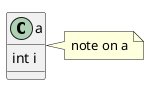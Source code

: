 {
  "sha1": "kzv7sw39p4y9q3qu6lc1un8n8xmo7c5",
  "insertion": {
    "when": "2024-06-03T18:59:33.513Z",
    "url": "https://github.com/plantuml/plantuml/issues/1348",
    "user": "plantuml@gmail.com"
  }
}
@startuml
!pragma layout smetana

class a {
    int i
}

note right of a
    note on a
end note


@enduml
